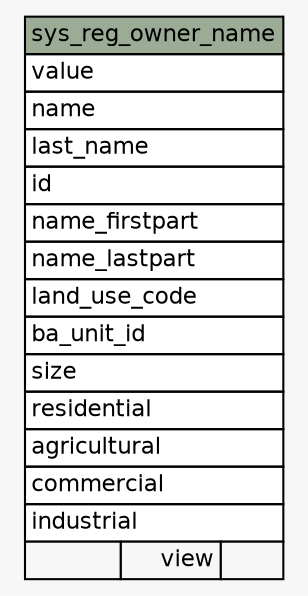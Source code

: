 // dot 2.36.0 on Windows 8 6.2
// SchemaSpy rev 590
digraph "sys_reg_owner_name" {
  graph [
    rankdir="RL"
    bgcolor="#f7f7f7"
    nodesep="0.18"
    ranksep="0.46"
    fontname="Helvetica"
    fontsize="11"
  ];
  node [
    fontname="Helvetica"
    fontsize="11"
    shape="plaintext"
  ];
  edge [
    arrowsize="0.8"
  ];
  "sys_reg_owner_name" [
    label=<
    <TABLE BORDER="0" CELLBORDER="1" CELLSPACING="0" BGCOLOR="#ffffff">
      <TR><TD COLSPAN="3" BGCOLOR="#9bab96" ALIGN="CENTER">sys_reg_owner_name</TD></TR>
      <TR><TD PORT="value" COLSPAN="3" ALIGN="LEFT">value</TD></TR>
      <TR><TD PORT="name" COLSPAN="3" ALIGN="LEFT">name</TD></TR>
      <TR><TD PORT="last_name" COLSPAN="3" ALIGN="LEFT">last_name</TD></TR>
      <TR><TD PORT="id" COLSPAN="3" ALIGN="LEFT">id</TD></TR>
      <TR><TD PORT="name_firstpart" COLSPAN="3" ALIGN="LEFT">name_firstpart</TD></TR>
      <TR><TD PORT="name_lastpart" COLSPAN="3" ALIGN="LEFT">name_lastpart</TD></TR>
      <TR><TD PORT="land_use_code" COLSPAN="3" ALIGN="LEFT">land_use_code</TD></TR>
      <TR><TD PORT="ba_unit_id" COLSPAN="3" ALIGN="LEFT">ba_unit_id</TD></TR>
      <TR><TD PORT="size" COLSPAN="3" ALIGN="LEFT">size</TD></TR>
      <TR><TD PORT="residential" COLSPAN="3" ALIGN="LEFT">residential</TD></TR>
      <TR><TD PORT="agricultural" COLSPAN="3" ALIGN="LEFT">agricultural</TD></TR>
      <TR><TD PORT="commercial" COLSPAN="3" ALIGN="LEFT">commercial</TD></TR>
      <TR><TD PORT="industrial" COLSPAN="3" ALIGN="LEFT">industrial</TD></TR>
      <TR><TD ALIGN="LEFT" BGCOLOR="#f7f7f7">  </TD><TD ALIGN="RIGHT" BGCOLOR="#f7f7f7">view</TD><TD ALIGN="RIGHT" BGCOLOR="#f7f7f7">  </TD></TR>
    </TABLE>>
    URL="tables/sys_reg_owner_name.html"
    tooltip="sys_reg_owner_name"
  ];
}

